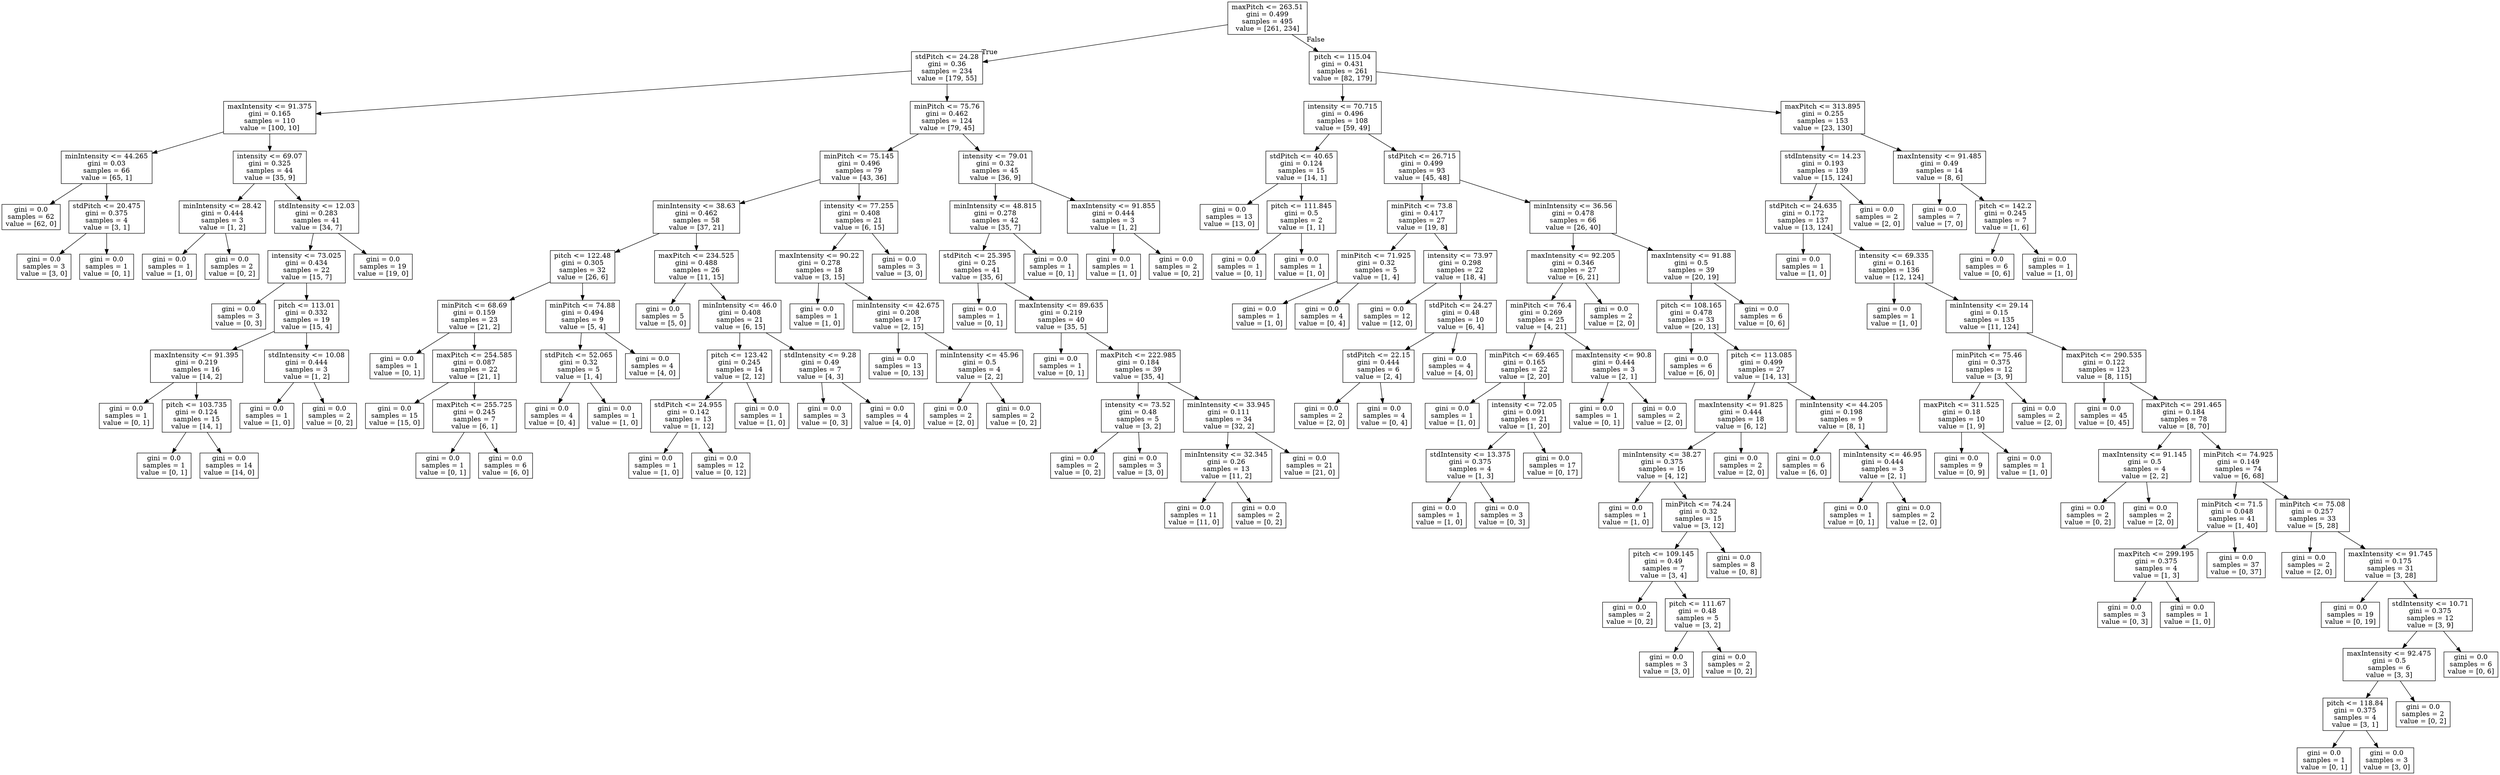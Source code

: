 digraph Tree {
node [shape=box] ;
0 [label="maxPitch <= 263.51\ngini = 0.499\nsamples = 495\nvalue = [261, 234]"] ;
1 [label="stdPitch <= 24.28\ngini = 0.36\nsamples = 234\nvalue = [179, 55]"] ;
0 -> 1 [labeldistance=2.5, labelangle=45, headlabel="True"] ;
2 [label="maxIntensity <= 91.375\ngini = 0.165\nsamples = 110\nvalue = [100, 10]"] ;
1 -> 2 ;
3 [label="minIntensity <= 44.265\ngini = 0.03\nsamples = 66\nvalue = [65, 1]"] ;
2 -> 3 ;
4 [label="gini = 0.0\nsamples = 62\nvalue = [62, 0]"] ;
3 -> 4 ;
5 [label="stdPitch <= 20.475\ngini = 0.375\nsamples = 4\nvalue = [3, 1]"] ;
3 -> 5 ;
6 [label="gini = 0.0\nsamples = 3\nvalue = [3, 0]"] ;
5 -> 6 ;
7 [label="gini = 0.0\nsamples = 1\nvalue = [0, 1]"] ;
5 -> 7 ;
8 [label="intensity <= 69.07\ngini = 0.325\nsamples = 44\nvalue = [35, 9]"] ;
2 -> 8 ;
9 [label="minIntensity <= 28.42\ngini = 0.444\nsamples = 3\nvalue = [1, 2]"] ;
8 -> 9 ;
10 [label="gini = 0.0\nsamples = 1\nvalue = [1, 0]"] ;
9 -> 10 ;
11 [label="gini = 0.0\nsamples = 2\nvalue = [0, 2]"] ;
9 -> 11 ;
12 [label="stdIntensity <= 12.03\ngini = 0.283\nsamples = 41\nvalue = [34, 7]"] ;
8 -> 12 ;
13 [label="intensity <= 73.025\ngini = 0.434\nsamples = 22\nvalue = [15, 7]"] ;
12 -> 13 ;
14 [label="gini = 0.0\nsamples = 3\nvalue = [0, 3]"] ;
13 -> 14 ;
15 [label="pitch <= 113.01\ngini = 0.332\nsamples = 19\nvalue = [15, 4]"] ;
13 -> 15 ;
16 [label="maxIntensity <= 91.395\ngini = 0.219\nsamples = 16\nvalue = [14, 2]"] ;
15 -> 16 ;
17 [label="gini = 0.0\nsamples = 1\nvalue = [0, 1]"] ;
16 -> 17 ;
18 [label="pitch <= 103.735\ngini = 0.124\nsamples = 15\nvalue = [14, 1]"] ;
16 -> 18 ;
19 [label="gini = 0.0\nsamples = 1\nvalue = [0, 1]"] ;
18 -> 19 ;
20 [label="gini = 0.0\nsamples = 14\nvalue = [14, 0]"] ;
18 -> 20 ;
21 [label="stdIntensity <= 10.08\ngini = 0.444\nsamples = 3\nvalue = [1, 2]"] ;
15 -> 21 ;
22 [label="gini = 0.0\nsamples = 1\nvalue = [1, 0]"] ;
21 -> 22 ;
23 [label="gini = 0.0\nsamples = 2\nvalue = [0, 2]"] ;
21 -> 23 ;
24 [label="gini = 0.0\nsamples = 19\nvalue = [19, 0]"] ;
12 -> 24 ;
25 [label="minPitch <= 75.76\ngini = 0.462\nsamples = 124\nvalue = [79, 45]"] ;
1 -> 25 ;
26 [label="minPitch <= 75.145\ngini = 0.496\nsamples = 79\nvalue = [43, 36]"] ;
25 -> 26 ;
27 [label="minIntensity <= 38.63\ngini = 0.462\nsamples = 58\nvalue = [37, 21]"] ;
26 -> 27 ;
28 [label="pitch <= 122.48\ngini = 0.305\nsamples = 32\nvalue = [26, 6]"] ;
27 -> 28 ;
29 [label="minPitch <= 68.69\ngini = 0.159\nsamples = 23\nvalue = [21, 2]"] ;
28 -> 29 ;
30 [label="gini = 0.0\nsamples = 1\nvalue = [0, 1]"] ;
29 -> 30 ;
31 [label="maxPitch <= 254.585\ngini = 0.087\nsamples = 22\nvalue = [21, 1]"] ;
29 -> 31 ;
32 [label="gini = 0.0\nsamples = 15\nvalue = [15, 0]"] ;
31 -> 32 ;
33 [label="maxPitch <= 255.725\ngini = 0.245\nsamples = 7\nvalue = [6, 1]"] ;
31 -> 33 ;
34 [label="gini = 0.0\nsamples = 1\nvalue = [0, 1]"] ;
33 -> 34 ;
35 [label="gini = 0.0\nsamples = 6\nvalue = [6, 0]"] ;
33 -> 35 ;
36 [label="minPitch <= 74.88\ngini = 0.494\nsamples = 9\nvalue = [5, 4]"] ;
28 -> 36 ;
37 [label="stdPitch <= 52.065\ngini = 0.32\nsamples = 5\nvalue = [1, 4]"] ;
36 -> 37 ;
38 [label="gini = 0.0\nsamples = 4\nvalue = [0, 4]"] ;
37 -> 38 ;
39 [label="gini = 0.0\nsamples = 1\nvalue = [1, 0]"] ;
37 -> 39 ;
40 [label="gini = 0.0\nsamples = 4\nvalue = [4, 0]"] ;
36 -> 40 ;
41 [label="maxPitch <= 234.525\ngini = 0.488\nsamples = 26\nvalue = [11, 15]"] ;
27 -> 41 ;
42 [label="gini = 0.0\nsamples = 5\nvalue = [5, 0]"] ;
41 -> 42 ;
43 [label="minIntensity <= 46.0\ngini = 0.408\nsamples = 21\nvalue = [6, 15]"] ;
41 -> 43 ;
44 [label="pitch <= 123.42\ngini = 0.245\nsamples = 14\nvalue = [2, 12]"] ;
43 -> 44 ;
45 [label="stdPitch <= 24.955\ngini = 0.142\nsamples = 13\nvalue = [1, 12]"] ;
44 -> 45 ;
46 [label="gini = 0.0\nsamples = 1\nvalue = [1, 0]"] ;
45 -> 46 ;
47 [label="gini = 0.0\nsamples = 12\nvalue = [0, 12]"] ;
45 -> 47 ;
48 [label="gini = 0.0\nsamples = 1\nvalue = [1, 0]"] ;
44 -> 48 ;
49 [label="stdIntensity <= 9.28\ngini = 0.49\nsamples = 7\nvalue = [4, 3]"] ;
43 -> 49 ;
50 [label="gini = 0.0\nsamples = 3\nvalue = [0, 3]"] ;
49 -> 50 ;
51 [label="gini = 0.0\nsamples = 4\nvalue = [4, 0]"] ;
49 -> 51 ;
52 [label="intensity <= 77.255\ngini = 0.408\nsamples = 21\nvalue = [6, 15]"] ;
26 -> 52 ;
53 [label="maxIntensity <= 90.22\ngini = 0.278\nsamples = 18\nvalue = [3, 15]"] ;
52 -> 53 ;
54 [label="gini = 0.0\nsamples = 1\nvalue = [1, 0]"] ;
53 -> 54 ;
55 [label="minIntensity <= 42.675\ngini = 0.208\nsamples = 17\nvalue = [2, 15]"] ;
53 -> 55 ;
56 [label="gini = 0.0\nsamples = 13\nvalue = [0, 13]"] ;
55 -> 56 ;
57 [label="minIntensity <= 45.96\ngini = 0.5\nsamples = 4\nvalue = [2, 2]"] ;
55 -> 57 ;
58 [label="gini = 0.0\nsamples = 2\nvalue = [2, 0]"] ;
57 -> 58 ;
59 [label="gini = 0.0\nsamples = 2\nvalue = [0, 2]"] ;
57 -> 59 ;
60 [label="gini = 0.0\nsamples = 3\nvalue = [3, 0]"] ;
52 -> 60 ;
61 [label="intensity <= 79.01\ngini = 0.32\nsamples = 45\nvalue = [36, 9]"] ;
25 -> 61 ;
62 [label="minIntensity <= 48.815\ngini = 0.278\nsamples = 42\nvalue = [35, 7]"] ;
61 -> 62 ;
63 [label="stdPitch <= 25.395\ngini = 0.25\nsamples = 41\nvalue = [35, 6]"] ;
62 -> 63 ;
64 [label="gini = 0.0\nsamples = 1\nvalue = [0, 1]"] ;
63 -> 64 ;
65 [label="maxIntensity <= 89.635\ngini = 0.219\nsamples = 40\nvalue = [35, 5]"] ;
63 -> 65 ;
66 [label="gini = 0.0\nsamples = 1\nvalue = [0, 1]"] ;
65 -> 66 ;
67 [label="maxPitch <= 222.985\ngini = 0.184\nsamples = 39\nvalue = [35, 4]"] ;
65 -> 67 ;
68 [label="intensity <= 73.52\ngini = 0.48\nsamples = 5\nvalue = [3, 2]"] ;
67 -> 68 ;
69 [label="gini = 0.0\nsamples = 2\nvalue = [0, 2]"] ;
68 -> 69 ;
70 [label="gini = 0.0\nsamples = 3\nvalue = [3, 0]"] ;
68 -> 70 ;
71 [label="minIntensity <= 33.945\ngini = 0.111\nsamples = 34\nvalue = [32, 2]"] ;
67 -> 71 ;
72 [label="minIntensity <= 32.345\ngini = 0.26\nsamples = 13\nvalue = [11, 2]"] ;
71 -> 72 ;
73 [label="gini = 0.0\nsamples = 11\nvalue = [11, 0]"] ;
72 -> 73 ;
74 [label="gini = 0.0\nsamples = 2\nvalue = [0, 2]"] ;
72 -> 74 ;
75 [label="gini = 0.0\nsamples = 21\nvalue = [21, 0]"] ;
71 -> 75 ;
76 [label="gini = 0.0\nsamples = 1\nvalue = [0, 1]"] ;
62 -> 76 ;
77 [label="maxIntensity <= 91.855\ngini = 0.444\nsamples = 3\nvalue = [1, 2]"] ;
61 -> 77 ;
78 [label="gini = 0.0\nsamples = 1\nvalue = [1, 0]"] ;
77 -> 78 ;
79 [label="gini = 0.0\nsamples = 2\nvalue = [0, 2]"] ;
77 -> 79 ;
80 [label="pitch <= 115.04\ngini = 0.431\nsamples = 261\nvalue = [82, 179]"] ;
0 -> 80 [labeldistance=2.5, labelangle=-45, headlabel="False"] ;
81 [label="intensity <= 70.715\ngini = 0.496\nsamples = 108\nvalue = [59, 49]"] ;
80 -> 81 ;
82 [label="stdPitch <= 40.65\ngini = 0.124\nsamples = 15\nvalue = [14, 1]"] ;
81 -> 82 ;
83 [label="gini = 0.0\nsamples = 13\nvalue = [13, 0]"] ;
82 -> 83 ;
84 [label="pitch <= 111.845\ngini = 0.5\nsamples = 2\nvalue = [1, 1]"] ;
82 -> 84 ;
85 [label="gini = 0.0\nsamples = 1\nvalue = [0, 1]"] ;
84 -> 85 ;
86 [label="gini = 0.0\nsamples = 1\nvalue = [1, 0]"] ;
84 -> 86 ;
87 [label="stdPitch <= 26.715\ngini = 0.499\nsamples = 93\nvalue = [45, 48]"] ;
81 -> 87 ;
88 [label="minPitch <= 73.8\ngini = 0.417\nsamples = 27\nvalue = [19, 8]"] ;
87 -> 88 ;
89 [label="minPitch <= 71.925\ngini = 0.32\nsamples = 5\nvalue = [1, 4]"] ;
88 -> 89 ;
90 [label="gini = 0.0\nsamples = 1\nvalue = [1, 0]"] ;
89 -> 90 ;
91 [label="gini = 0.0\nsamples = 4\nvalue = [0, 4]"] ;
89 -> 91 ;
92 [label="intensity <= 73.97\ngini = 0.298\nsamples = 22\nvalue = [18, 4]"] ;
88 -> 92 ;
93 [label="gini = 0.0\nsamples = 12\nvalue = [12, 0]"] ;
92 -> 93 ;
94 [label="stdPitch <= 24.27\ngini = 0.48\nsamples = 10\nvalue = [6, 4]"] ;
92 -> 94 ;
95 [label="stdPitch <= 22.15\ngini = 0.444\nsamples = 6\nvalue = [2, 4]"] ;
94 -> 95 ;
96 [label="gini = 0.0\nsamples = 2\nvalue = [2, 0]"] ;
95 -> 96 ;
97 [label="gini = 0.0\nsamples = 4\nvalue = [0, 4]"] ;
95 -> 97 ;
98 [label="gini = 0.0\nsamples = 4\nvalue = [4, 0]"] ;
94 -> 98 ;
99 [label="minIntensity <= 36.56\ngini = 0.478\nsamples = 66\nvalue = [26, 40]"] ;
87 -> 99 ;
100 [label="maxIntensity <= 92.205\ngini = 0.346\nsamples = 27\nvalue = [6, 21]"] ;
99 -> 100 ;
101 [label="minPitch <= 76.4\ngini = 0.269\nsamples = 25\nvalue = [4, 21]"] ;
100 -> 101 ;
102 [label="minPitch <= 69.465\ngini = 0.165\nsamples = 22\nvalue = [2, 20]"] ;
101 -> 102 ;
103 [label="gini = 0.0\nsamples = 1\nvalue = [1, 0]"] ;
102 -> 103 ;
104 [label="intensity <= 72.05\ngini = 0.091\nsamples = 21\nvalue = [1, 20]"] ;
102 -> 104 ;
105 [label="stdIntensity <= 13.375\ngini = 0.375\nsamples = 4\nvalue = [1, 3]"] ;
104 -> 105 ;
106 [label="gini = 0.0\nsamples = 1\nvalue = [1, 0]"] ;
105 -> 106 ;
107 [label="gini = 0.0\nsamples = 3\nvalue = [0, 3]"] ;
105 -> 107 ;
108 [label="gini = 0.0\nsamples = 17\nvalue = [0, 17]"] ;
104 -> 108 ;
109 [label="maxIntensity <= 90.8\ngini = 0.444\nsamples = 3\nvalue = [2, 1]"] ;
101 -> 109 ;
110 [label="gini = 0.0\nsamples = 1\nvalue = [0, 1]"] ;
109 -> 110 ;
111 [label="gini = 0.0\nsamples = 2\nvalue = [2, 0]"] ;
109 -> 111 ;
112 [label="gini = 0.0\nsamples = 2\nvalue = [2, 0]"] ;
100 -> 112 ;
113 [label="maxIntensity <= 91.88\ngini = 0.5\nsamples = 39\nvalue = [20, 19]"] ;
99 -> 113 ;
114 [label="pitch <= 108.165\ngini = 0.478\nsamples = 33\nvalue = [20, 13]"] ;
113 -> 114 ;
115 [label="gini = 0.0\nsamples = 6\nvalue = [6, 0]"] ;
114 -> 115 ;
116 [label="pitch <= 113.085\ngini = 0.499\nsamples = 27\nvalue = [14, 13]"] ;
114 -> 116 ;
117 [label="maxIntensity <= 91.825\ngini = 0.444\nsamples = 18\nvalue = [6, 12]"] ;
116 -> 117 ;
118 [label="minIntensity <= 38.27\ngini = 0.375\nsamples = 16\nvalue = [4, 12]"] ;
117 -> 118 ;
119 [label="gini = 0.0\nsamples = 1\nvalue = [1, 0]"] ;
118 -> 119 ;
120 [label="minPitch <= 74.24\ngini = 0.32\nsamples = 15\nvalue = [3, 12]"] ;
118 -> 120 ;
121 [label="pitch <= 109.145\ngini = 0.49\nsamples = 7\nvalue = [3, 4]"] ;
120 -> 121 ;
122 [label="gini = 0.0\nsamples = 2\nvalue = [0, 2]"] ;
121 -> 122 ;
123 [label="pitch <= 111.67\ngini = 0.48\nsamples = 5\nvalue = [3, 2]"] ;
121 -> 123 ;
124 [label="gini = 0.0\nsamples = 3\nvalue = [3, 0]"] ;
123 -> 124 ;
125 [label="gini = 0.0\nsamples = 2\nvalue = [0, 2]"] ;
123 -> 125 ;
126 [label="gini = 0.0\nsamples = 8\nvalue = [0, 8]"] ;
120 -> 126 ;
127 [label="gini = 0.0\nsamples = 2\nvalue = [2, 0]"] ;
117 -> 127 ;
128 [label="minIntensity <= 44.205\ngini = 0.198\nsamples = 9\nvalue = [8, 1]"] ;
116 -> 128 ;
129 [label="gini = 0.0\nsamples = 6\nvalue = [6, 0]"] ;
128 -> 129 ;
130 [label="minIntensity <= 46.95\ngini = 0.444\nsamples = 3\nvalue = [2, 1]"] ;
128 -> 130 ;
131 [label="gini = 0.0\nsamples = 1\nvalue = [0, 1]"] ;
130 -> 131 ;
132 [label="gini = 0.0\nsamples = 2\nvalue = [2, 0]"] ;
130 -> 132 ;
133 [label="gini = 0.0\nsamples = 6\nvalue = [0, 6]"] ;
113 -> 133 ;
134 [label="maxPitch <= 313.895\ngini = 0.255\nsamples = 153\nvalue = [23, 130]"] ;
80 -> 134 ;
135 [label="stdIntensity <= 14.23\ngini = 0.193\nsamples = 139\nvalue = [15, 124]"] ;
134 -> 135 ;
136 [label="stdPitch <= 24.635\ngini = 0.172\nsamples = 137\nvalue = [13, 124]"] ;
135 -> 136 ;
137 [label="gini = 0.0\nsamples = 1\nvalue = [1, 0]"] ;
136 -> 137 ;
138 [label="intensity <= 69.335\ngini = 0.161\nsamples = 136\nvalue = [12, 124]"] ;
136 -> 138 ;
139 [label="gini = 0.0\nsamples = 1\nvalue = [1, 0]"] ;
138 -> 139 ;
140 [label="minIntensity <= 29.14\ngini = 0.15\nsamples = 135\nvalue = [11, 124]"] ;
138 -> 140 ;
141 [label="minPitch <= 75.46\ngini = 0.375\nsamples = 12\nvalue = [3, 9]"] ;
140 -> 141 ;
142 [label="maxPitch <= 311.525\ngini = 0.18\nsamples = 10\nvalue = [1, 9]"] ;
141 -> 142 ;
143 [label="gini = 0.0\nsamples = 9\nvalue = [0, 9]"] ;
142 -> 143 ;
144 [label="gini = 0.0\nsamples = 1\nvalue = [1, 0]"] ;
142 -> 144 ;
145 [label="gini = 0.0\nsamples = 2\nvalue = [2, 0]"] ;
141 -> 145 ;
146 [label="maxPitch <= 290.535\ngini = 0.122\nsamples = 123\nvalue = [8, 115]"] ;
140 -> 146 ;
147 [label="gini = 0.0\nsamples = 45\nvalue = [0, 45]"] ;
146 -> 147 ;
148 [label="maxPitch <= 291.465\ngini = 0.184\nsamples = 78\nvalue = [8, 70]"] ;
146 -> 148 ;
149 [label="maxIntensity <= 91.145\ngini = 0.5\nsamples = 4\nvalue = [2, 2]"] ;
148 -> 149 ;
150 [label="gini = 0.0\nsamples = 2\nvalue = [0, 2]"] ;
149 -> 150 ;
151 [label="gini = 0.0\nsamples = 2\nvalue = [2, 0]"] ;
149 -> 151 ;
152 [label="minPitch <= 74.925\ngini = 0.149\nsamples = 74\nvalue = [6, 68]"] ;
148 -> 152 ;
153 [label="minPitch <= 71.5\ngini = 0.048\nsamples = 41\nvalue = [1, 40]"] ;
152 -> 153 ;
154 [label="maxPitch <= 299.195\ngini = 0.375\nsamples = 4\nvalue = [1, 3]"] ;
153 -> 154 ;
155 [label="gini = 0.0\nsamples = 3\nvalue = [0, 3]"] ;
154 -> 155 ;
156 [label="gini = 0.0\nsamples = 1\nvalue = [1, 0]"] ;
154 -> 156 ;
157 [label="gini = 0.0\nsamples = 37\nvalue = [0, 37]"] ;
153 -> 157 ;
158 [label="minPitch <= 75.08\ngini = 0.257\nsamples = 33\nvalue = [5, 28]"] ;
152 -> 158 ;
159 [label="gini = 0.0\nsamples = 2\nvalue = [2, 0]"] ;
158 -> 159 ;
160 [label="maxIntensity <= 91.745\ngini = 0.175\nsamples = 31\nvalue = [3, 28]"] ;
158 -> 160 ;
161 [label="gini = 0.0\nsamples = 19\nvalue = [0, 19]"] ;
160 -> 161 ;
162 [label="stdIntensity <= 10.71\ngini = 0.375\nsamples = 12\nvalue = [3, 9]"] ;
160 -> 162 ;
163 [label="maxIntensity <= 92.475\ngini = 0.5\nsamples = 6\nvalue = [3, 3]"] ;
162 -> 163 ;
164 [label="pitch <= 118.84\ngini = 0.375\nsamples = 4\nvalue = [3, 1]"] ;
163 -> 164 ;
165 [label="gini = 0.0\nsamples = 1\nvalue = [0, 1]"] ;
164 -> 165 ;
166 [label="gini = 0.0\nsamples = 3\nvalue = [3, 0]"] ;
164 -> 166 ;
167 [label="gini = 0.0\nsamples = 2\nvalue = [0, 2]"] ;
163 -> 167 ;
168 [label="gini = 0.0\nsamples = 6\nvalue = [0, 6]"] ;
162 -> 168 ;
169 [label="gini = 0.0\nsamples = 2\nvalue = [2, 0]"] ;
135 -> 169 ;
170 [label="maxIntensity <= 91.485\ngini = 0.49\nsamples = 14\nvalue = [8, 6]"] ;
134 -> 170 ;
171 [label="gini = 0.0\nsamples = 7\nvalue = [7, 0]"] ;
170 -> 171 ;
172 [label="pitch <= 142.2\ngini = 0.245\nsamples = 7\nvalue = [1, 6]"] ;
170 -> 172 ;
173 [label="gini = 0.0\nsamples = 6\nvalue = [0, 6]"] ;
172 -> 173 ;
174 [label="gini = 0.0\nsamples = 1\nvalue = [1, 0]"] ;
172 -> 174 ;
}